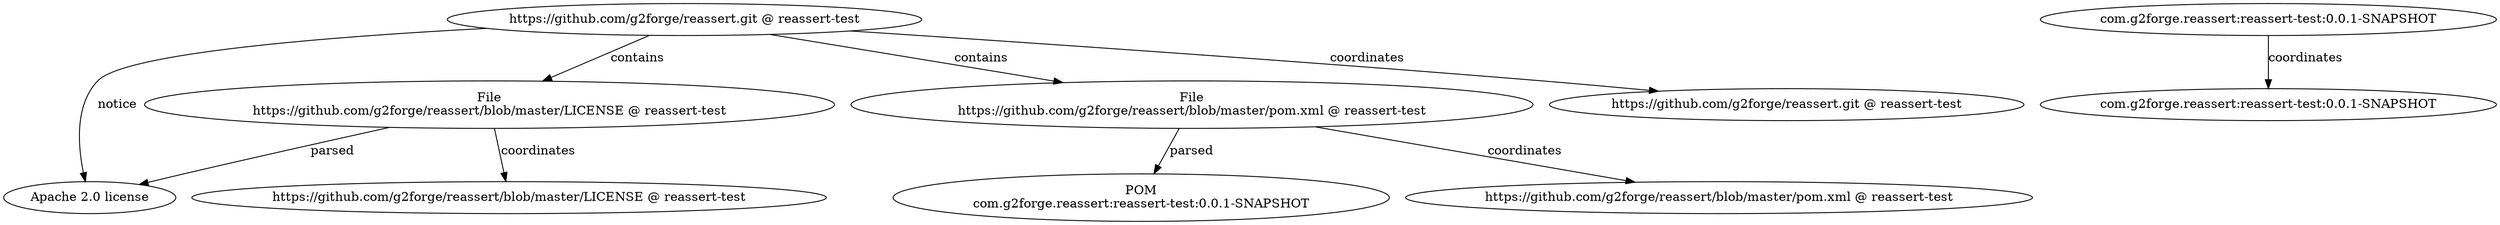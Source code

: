 digraph reassert {
	Apache_2_0 [label="Apache 2.0 license"];
	com_g2forge_reassert_reassert_test_0_0_1_SNAPSHOT [label="com.g2forge.reassert:reassert-test:0.0.1-SNAPSHOT"];
	com_g2forge_reassert_reassert_test_0_0_1_SNAPSHOT_artifact [label="com.g2forge.reassert:reassert-test:0.0.1-SNAPSHOT"];
	com_g2forge_reassert_reassert_test_0_0_1_SNAPSHOT_pom [label="POM\ncom.g2forge.reassert:reassert-test:0.0.1-SNAPSHOT"];
	https___github_com_g2forge_reassert_blob_master_LICENSE___reassert_test [label="https://github.com/g2forge/reassert/blob/master/LICENSE @ reassert-test"];
	https___github_com_g2forge_reassert_blob_master_LICENSE___reassert_test_file [label="File\nhttps://github.com/g2forge/reassert/blob/master/LICENSE @ reassert-test"];
	https___github_com_g2forge_reassert_blob_master_pom_xml___reassert_test [label="https://github.com/g2forge/reassert/blob/master/pom.xml @ reassert-test"];
	https___github_com_g2forge_reassert_blob_master_pom_xml___reassert_test_file [label="File\nhttps://github.com/g2forge/reassert/blob/master/pom.xml @ reassert-test"];
	https___github_com_g2forge_reassert_git___reassert_test [label="https://github.com/g2forge/reassert.git @ reassert-test"];
	https___github_com_g2forge_reassert_git___reassert_test_artifact [label="https://github.com/g2forge/reassert.git @ reassert-test"];
	com_g2forge_reassert_reassert_test_0_0_1_SNAPSHOT_artifact -> com_g2forge_reassert_reassert_test_0_0_1_SNAPSHOT [label="coordinates"];
	https___github_com_g2forge_reassert_blob_master_LICENSE___reassert_test_file -> Apache_2_0 [label="parsed"];
	https___github_com_g2forge_reassert_blob_master_LICENSE___reassert_test_file -> https___github_com_g2forge_reassert_blob_master_LICENSE___reassert_test [label="coordinates"];
	https___github_com_g2forge_reassert_blob_master_pom_xml___reassert_test_file -> com_g2forge_reassert_reassert_test_0_0_1_SNAPSHOT_pom [label="parsed"];
	https___github_com_g2forge_reassert_blob_master_pom_xml___reassert_test_file -> https___github_com_g2forge_reassert_blob_master_pom_xml___reassert_test [label="coordinates"];
	https___github_com_g2forge_reassert_git___reassert_test_artifact -> Apache_2_0 [label="notice"];
	https___github_com_g2forge_reassert_git___reassert_test_artifact -> https___github_com_g2forge_reassert_blob_master_LICENSE___reassert_test_file [label="contains"];
	https___github_com_g2forge_reassert_git___reassert_test_artifact -> https___github_com_g2forge_reassert_blob_master_pom_xml___reassert_test_file [label="contains"];
	https___github_com_g2forge_reassert_git___reassert_test_artifact -> https___github_com_g2forge_reassert_git___reassert_test [label="coordinates"];
}